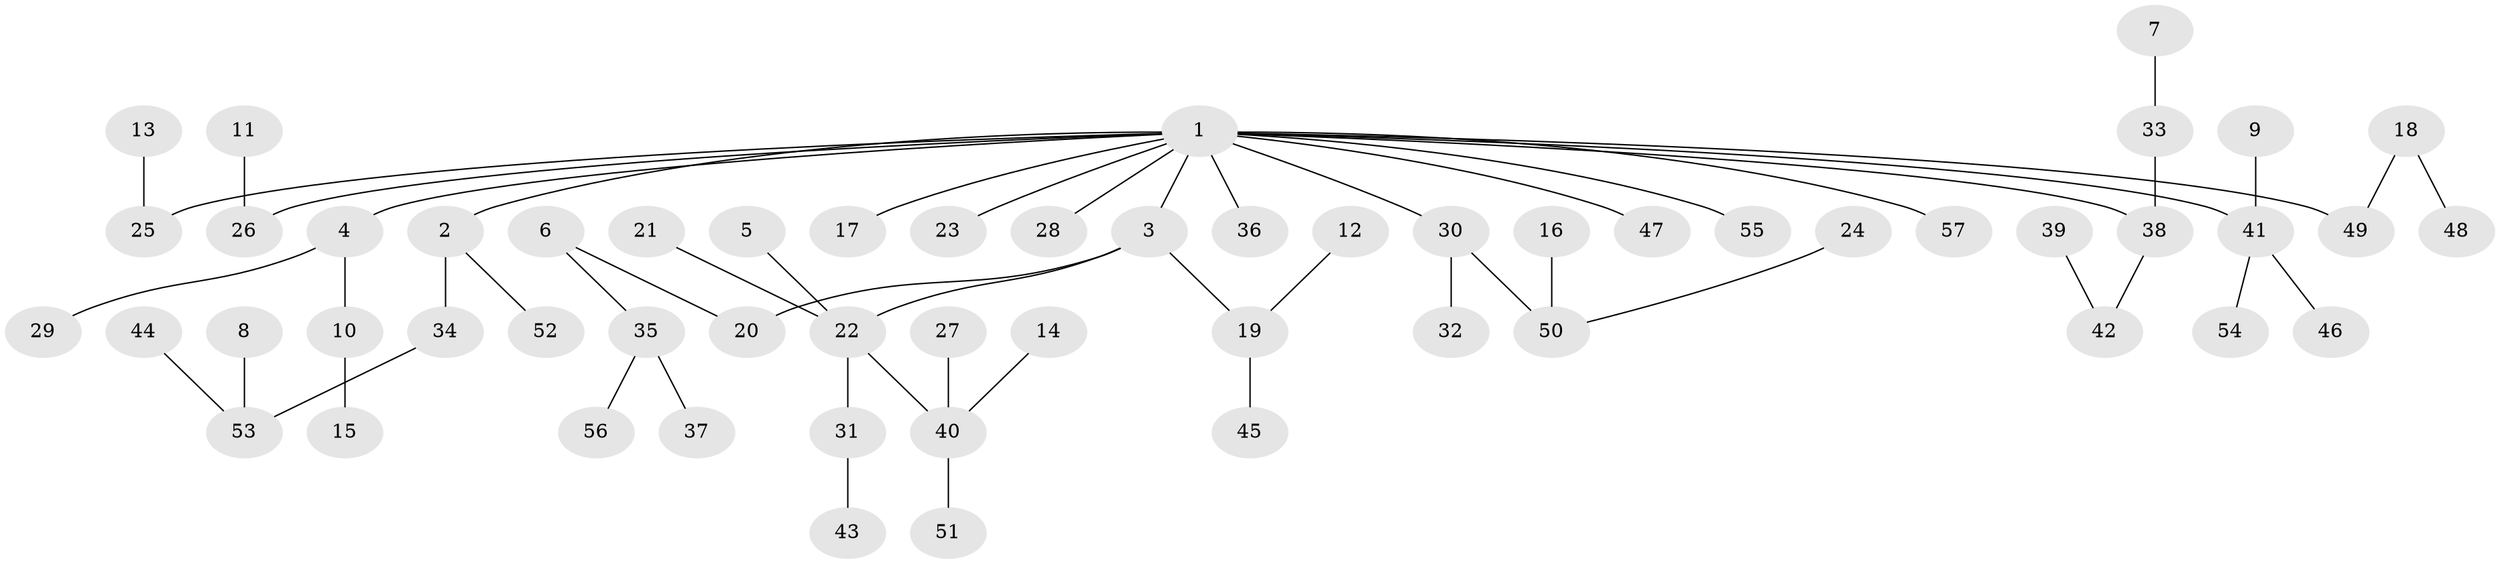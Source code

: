 // original degree distribution, {9: 0.008771929824561403, 4: 0.06140350877192982, 2: 0.30701754385964913, 7: 0.008771929824561403, 5: 0.017543859649122806, 3: 0.10526315789473684, 6: 0.017543859649122806, 1: 0.47368421052631576}
// Generated by graph-tools (version 1.1) at 2025/26/03/09/25 03:26:23]
// undirected, 57 vertices, 56 edges
graph export_dot {
graph [start="1"]
  node [color=gray90,style=filled];
  1;
  2;
  3;
  4;
  5;
  6;
  7;
  8;
  9;
  10;
  11;
  12;
  13;
  14;
  15;
  16;
  17;
  18;
  19;
  20;
  21;
  22;
  23;
  24;
  25;
  26;
  27;
  28;
  29;
  30;
  31;
  32;
  33;
  34;
  35;
  36;
  37;
  38;
  39;
  40;
  41;
  42;
  43;
  44;
  45;
  46;
  47;
  48;
  49;
  50;
  51;
  52;
  53;
  54;
  55;
  56;
  57;
  1 -- 2 [weight=1.0];
  1 -- 3 [weight=1.0];
  1 -- 4 [weight=1.0];
  1 -- 17 [weight=1.0];
  1 -- 23 [weight=1.0];
  1 -- 25 [weight=1.0];
  1 -- 26 [weight=1.0];
  1 -- 28 [weight=1.0];
  1 -- 30 [weight=1.0];
  1 -- 36 [weight=1.0];
  1 -- 38 [weight=1.0];
  1 -- 41 [weight=1.0];
  1 -- 47 [weight=1.0];
  1 -- 49 [weight=1.0];
  1 -- 55 [weight=1.0];
  1 -- 57 [weight=1.0];
  2 -- 34 [weight=1.0];
  2 -- 52 [weight=1.0];
  3 -- 19 [weight=1.0];
  3 -- 20 [weight=1.0];
  3 -- 22 [weight=1.0];
  4 -- 10 [weight=1.0];
  4 -- 29 [weight=1.0];
  5 -- 22 [weight=1.0];
  6 -- 20 [weight=1.0];
  6 -- 35 [weight=1.0];
  7 -- 33 [weight=1.0];
  8 -- 53 [weight=1.0];
  9 -- 41 [weight=1.0];
  10 -- 15 [weight=1.0];
  11 -- 26 [weight=1.0];
  12 -- 19 [weight=1.0];
  13 -- 25 [weight=1.0];
  14 -- 40 [weight=1.0];
  16 -- 50 [weight=1.0];
  18 -- 48 [weight=1.0];
  18 -- 49 [weight=1.0];
  19 -- 45 [weight=1.0];
  21 -- 22 [weight=1.0];
  22 -- 31 [weight=1.0];
  22 -- 40 [weight=1.0];
  24 -- 50 [weight=1.0];
  27 -- 40 [weight=1.0];
  30 -- 32 [weight=1.0];
  30 -- 50 [weight=1.0];
  31 -- 43 [weight=1.0];
  33 -- 38 [weight=1.0];
  34 -- 53 [weight=1.0];
  35 -- 37 [weight=1.0];
  35 -- 56 [weight=1.0];
  38 -- 42 [weight=1.0];
  39 -- 42 [weight=1.0];
  40 -- 51 [weight=1.0];
  41 -- 46 [weight=1.0];
  41 -- 54 [weight=1.0];
  44 -- 53 [weight=1.0];
}
